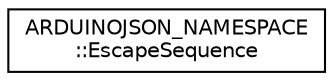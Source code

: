 digraph "Graphical Class Hierarchy"
{
 // LATEX_PDF_SIZE
  edge [fontname="Helvetica",fontsize="10",labelfontname="Helvetica",labelfontsize="10"];
  node [fontname="Helvetica",fontsize="10",shape=record];
  rankdir="LR";
  Node0 [label="ARDUINOJSON_NAMESPACE\l::EscapeSequence",height=0.2,width=0.4,color="black", fillcolor="white", style="filled",URL="$classARDUINOJSON__NAMESPACE_1_1EscapeSequence.html",tooltip=" "];
}
